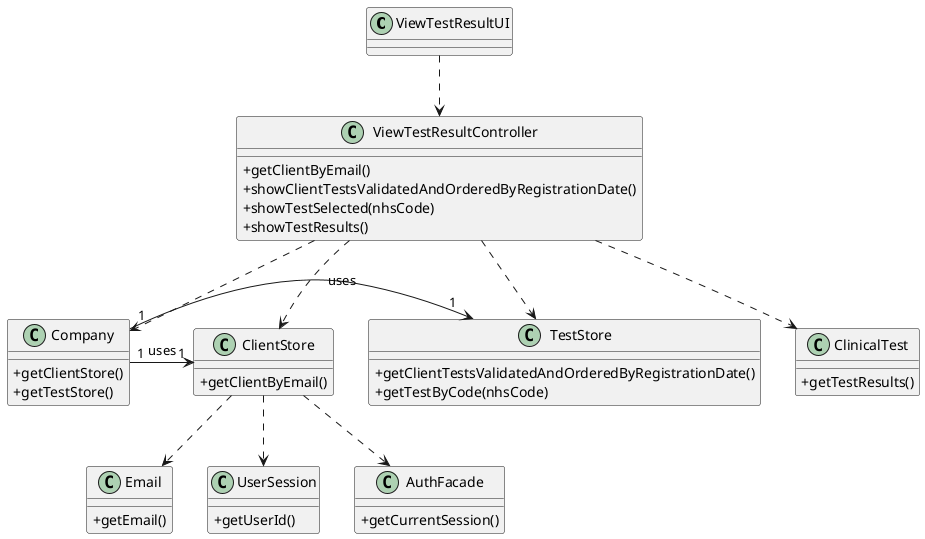@startuml
skinparam classAttributeIconSize 0

class ViewTestResultUI {
}

class ViewTestResultController {
+getClientByEmail()
+showClientTestsValidatedAndOrderedByRegistrationDate()
+showTestSelected(nhsCode)
+showTestResults()
}

class Company {
+getClientStore()
+getTestStore()
}

class ClientStore {
+getClientByEmail()
}

class TestStore {
+getClientTestsValidatedAndOrderedByRegistrationDate()
+getTestByCode(nhsCode)
}

class ClinicalTest {
+getTestResults()
}


class Email {
+getEmail()
}

class UserSession {
+getUserId()
}

class AuthFacade {
+getCurrentSession()
}

ViewTestResultUI ..> ViewTestResultController
ViewTestResultController ..> Company
ViewTestResultController ..> ClientStore
ViewTestResultController ..> TestStore
ViewTestResultController ..>  ClinicalTest


Company"1" -> "1"ClientStore : uses
Company"1" -> "1"TestStore : uses
ClientStore ..> AuthFacade
ClientStore ..> UserSession
ClientStore ..> Email


@enduml
